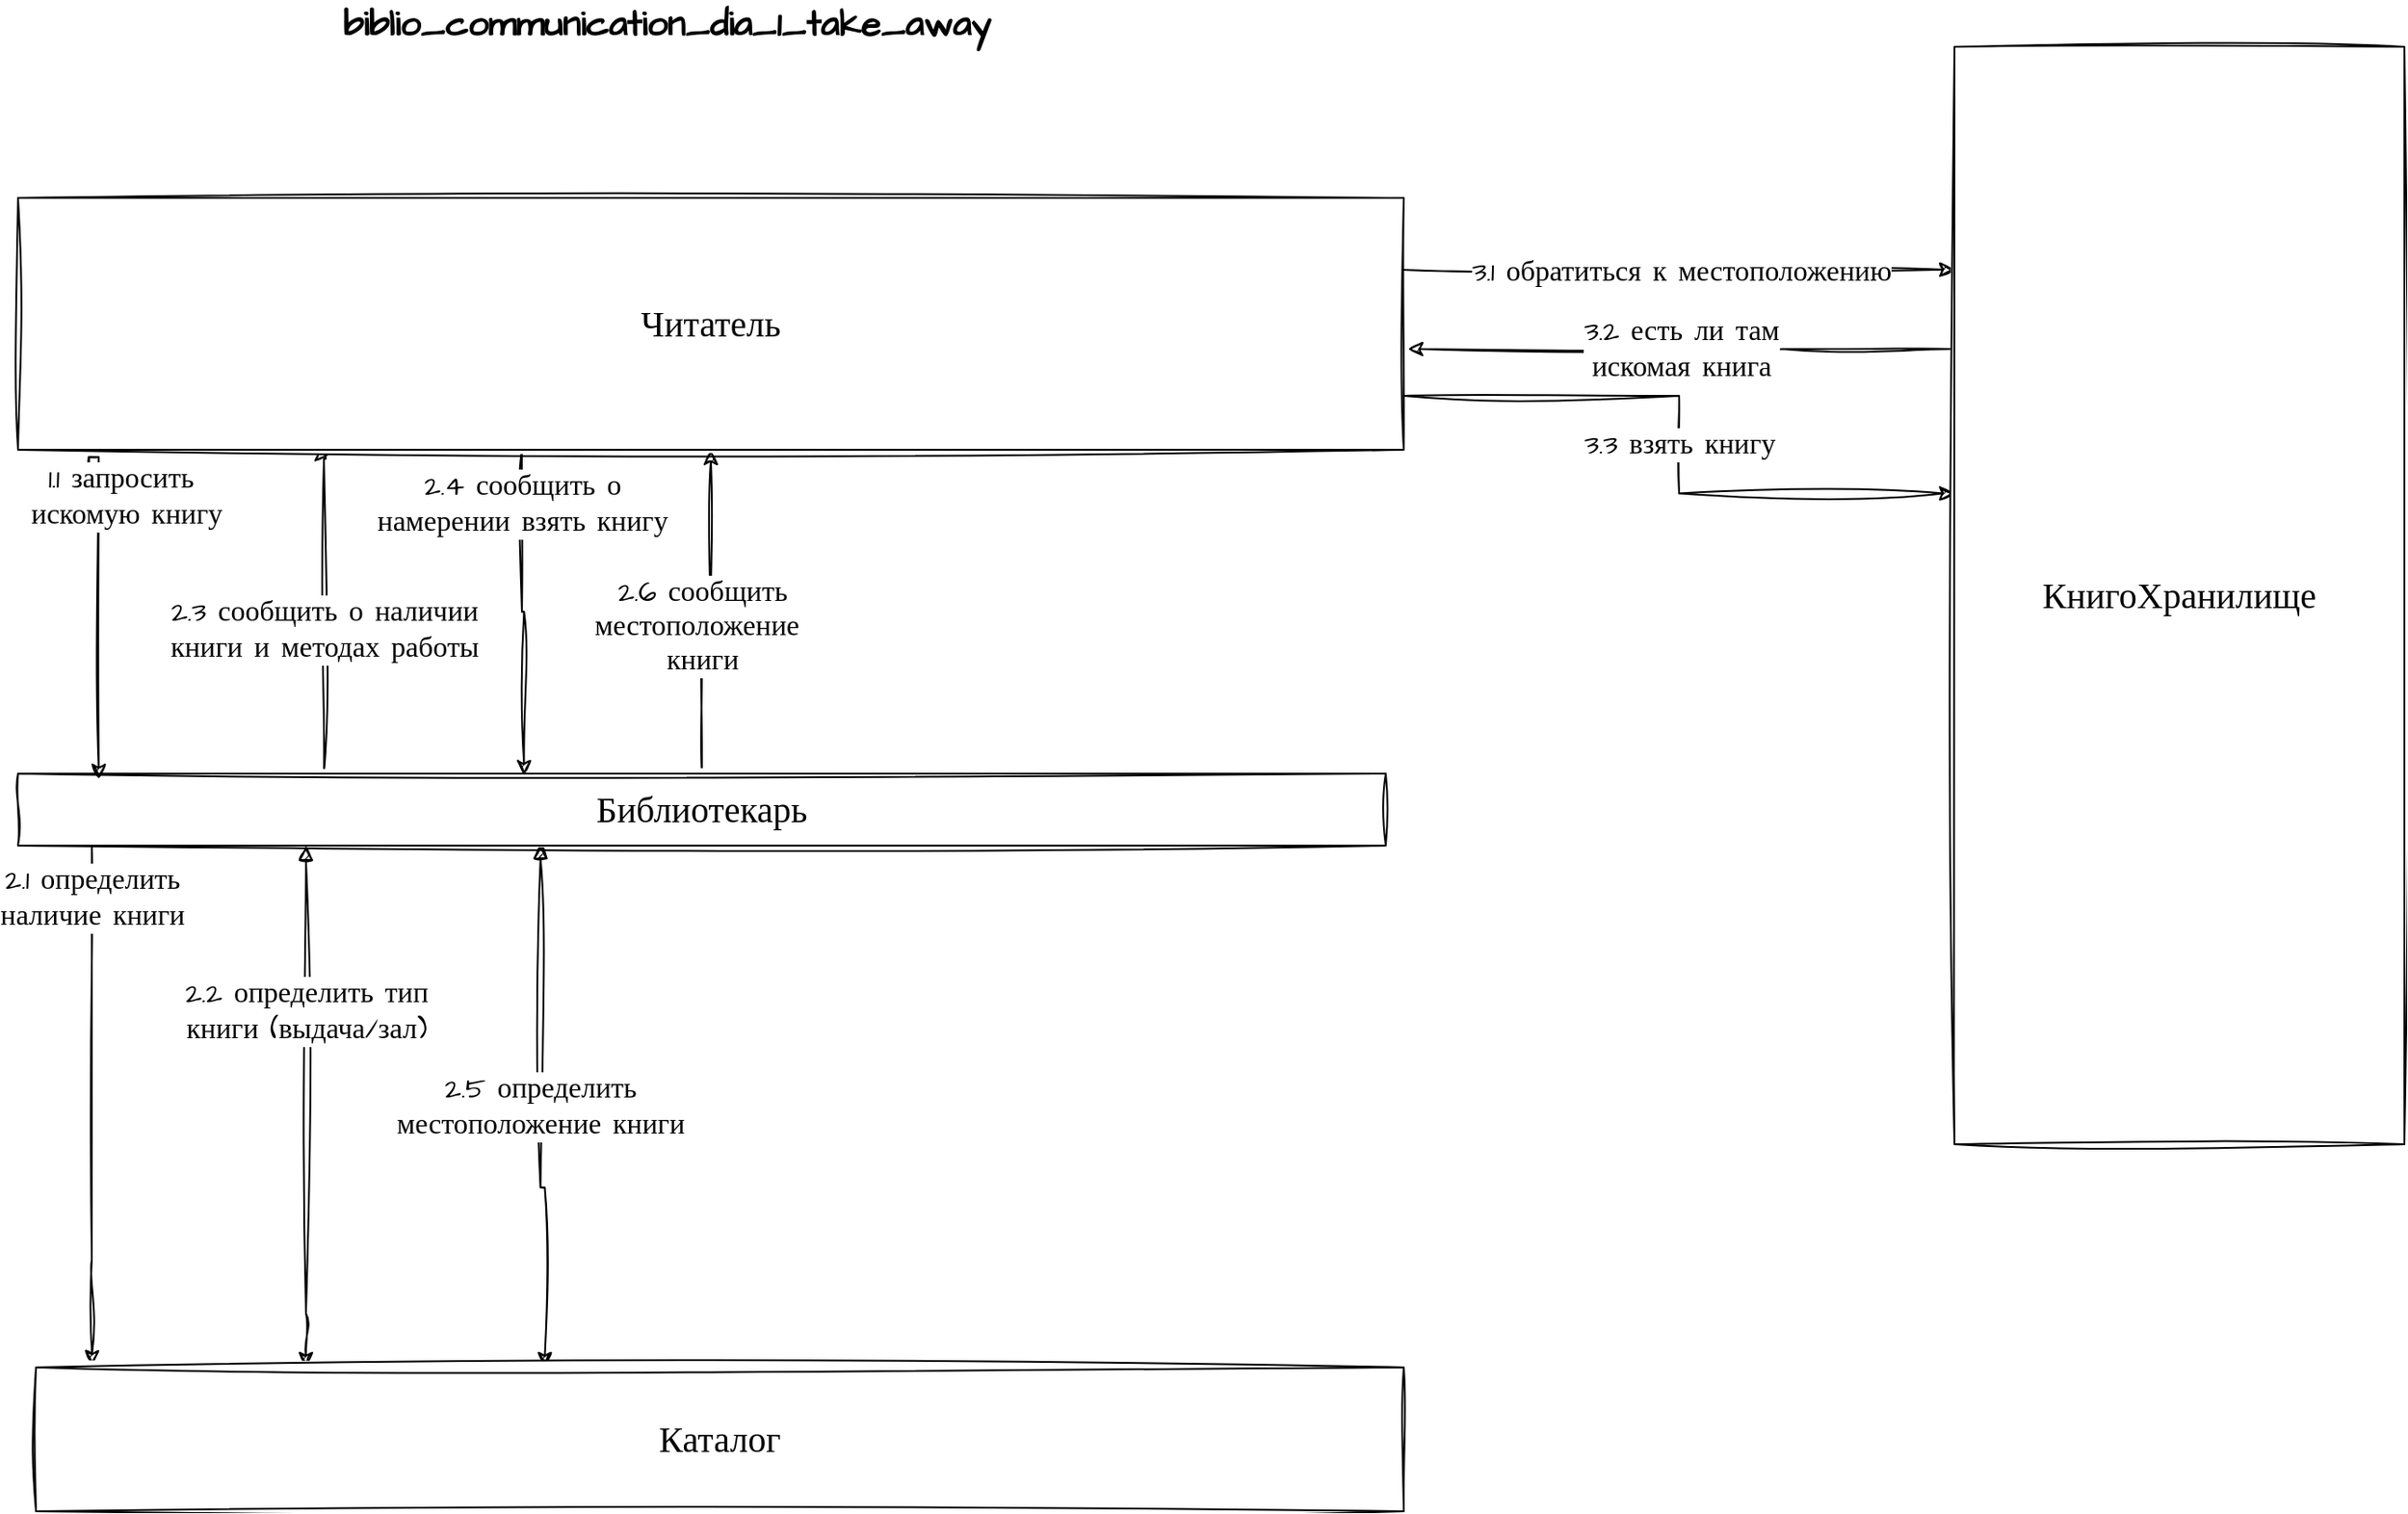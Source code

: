 <mxfile version="21.7.2" type="device">
  <diagram name="Страница — 1" id="2Q3IhjSLfzELNbrJtqsr">
    <mxGraphModel dx="1434" dy="1927" grid="1" gridSize="10" guides="1" tooltips="1" connect="1" arrows="1" fold="1" page="1" pageScale="1" pageWidth="827" pageHeight="1169" math="0" shadow="0">
      <root>
        <mxCell id="0" />
        <mxCell id="1" parent="0" />
        <mxCell id="Ikadetjm3nNki8M43ZyB-2" value="biblio_communication_dia_1_take_away" style="text;align=center;fontStyle=1;verticalAlign=middle;spacingLeft=3;spacingRight=3;strokeColor=none;rotatable=0;points=[[0,0.5],[1,0.5]];portConstraint=eastwest;html=1;fontSize=20;fontFamily=Architects Daughter;" vertex="1" parent="1">
          <mxGeometry x="360" y="-110" width="80" height="26" as="geometry" />
        </mxCell>
        <mxCell id="Ikadetjm3nNki8M43ZyB-14" value="2.2 определить тип&lt;br style=&quot;border-color: var(--border-color);&quot;&gt;книги (выдача/зал)" style="edgeStyle=orthogonalEdgeStyle;rounded=0;sketch=1;hachureGap=4;jiggle=2;curveFitting=1;orthogonalLoop=1;jettySize=auto;html=1;fontFamily=Architects Daughter;fontSource=https%3A%2F%2Ffonts.googleapis.com%2Fcss%3Ffamily%3DArchitects%2BDaughter;fontSize=16;startArrow=block;startFill=1;" edge="1" parent="1" source="Ikadetjm3nNki8M43ZyB-3" target="Ikadetjm3nNki8M43ZyB-8">
          <mxGeometry x="-0.368" relative="1" as="geometry">
            <Array as="points">
              <mxPoint x="200" y="620" />
              <mxPoint x="200" y="620" />
            </Array>
            <mxPoint as="offset" />
          </mxGeometry>
        </mxCell>
        <mxCell id="Ikadetjm3nNki8M43ZyB-19" value="2.3 сообщить о наличии &lt;br&gt;книги и методах работы" style="edgeStyle=orthogonalEdgeStyle;rounded=0;sketch=1;hachureGap=4;jiggle=2;curveFitting=1;orthogonalLoop=1;jettySize=auto;html=1;entryX=0.225;entryY=1.017;entryDx=0;entryDy=0;entryPerimeter=0;fontFamily=Architects Daughter;fontSource=https%3A%2F%2Ffonts.googleapis.com%2Fcss%3Ffamily%3DArchitects%2BDaughter;fontSize=16;" edge="1" parent="1" source="Ikadetjm3nNki8M43ZyB-3" target="Ikadetjm3nNki8M43ZyB-4">
          <mxGeometry x="-0.111" relative="1" as="geometry">
            <Array as="points">
              <mxPoint x="210" y="145" />
              <mxPoint x="211" y="145" />
            </Array>
            <mxPoint as="offset" />
          </mxGeometry>
        </mxCell>
        <mxCell id="Ikadetjm3nNki8M43ZyB-22" value="2.5 определить &lt;br&gt;местоположение книги" style="edgeStyle=orthogonalEdgeStyle;rounded=0;sketch=1;hachureGap=4;jiggle=2;curveFitting=1;orthogonalLoop=1;jettySize=auto;html=1;entryX=0.372;entryY=0;entryDx=0;entryDy=0;entryPerimeter=0;fontFamily=Architects Daughter;fontSource=https%3A%2F%2Ffonts.googleapis.com%2Fcss%3Ffamily%3DArchitects%2BDaughter;fontSize=16;exitX=0.382;exitY=0.975;exitDx=0;exitDy=0;exitPerimeter=0;startArrow=block;startFill=1;" edge="1" parent="1" source="Ikadetjm3nNki8M43ZyB-3" target="Ikadetjm3nNki8M43ZyB-8">
          <mxGeometry relative="1" as="geometry">
            <Array as="points">
              <mxPoint x="330" y="550" />
              <mxPoint x="333" y="550" />
            </Array>
          </mxGeometry>
        </mxCell>
        <mxCell id="Ikadetjm3nNki8M43ZyB-23" value="2.1 определить&lt;br style=&quot;border-color: var(--border-color);&quot;&gt;наличие книги" style="edgeStyle=orthogonalEdgeStyle;rounded=0;sketch=1;hachureGap=4;jiggle=2;curveFitting=1;orthogonalLoop=1;jettySize=auto;html=1;entryX=0.041;entryY=-0.012;entryDx=0;entryDy=0;entryPerimeter=0;fontFamily=Architects Daughter;fontSource=https%3A%2F%2Ffonts.googleapis.com%2Fcss%3Ffamily%3DArchitects%2BDaughter;fontSize=16;exitX=0.054;exitY=1;exitDx=0;exitDy=0;exitPerimeter=0;" edge="1" parent="1" source="Ikadetjm3nNki8M43ZyB-3" target="Ikadetjm3nNki8M43ZyB-8">
          <mxGeometry x="-0.8" relative="1" as="geometry">
            <mxPoint x="-69" y="310" as="sourcePoint" />
            <mxPoint x="-60.24" y="599.04" as="targetPoint" />
            <Array as="points">
              <mxPoint x="81" y="590" />
              <mxPoint x="81" y="590" />
            </Array>
            <mxPoint as="offset" />
          </mxGeometry>
        </mxCell>
        <mxCell id="Ikadetjm3nNki8M43ZyB-24" value="2.6 сообщить&lt;br&gt;местоположение&amp;nbsp;&lt;br&gt;книги" style="edgeStyle=orthogonalEdgeStyle;rounded=0;sketch=1;hachureGap=4;jiggle=2;curveFitting=1;orthogonalLoop=1;jettySize=auto;html=1;entryX=0.5;entryY=1;entryDx=0;entryDy=0;fontFamily=Architects Daughter;fontSource=https%3A%2F%2Ffonts.googleapis.com%2Fcss%3Ffamily%3DArchitects%2BDaughter;fontSize=16;" edge="1" parent="1" source="Ikadetjm3nNki8M43ZyB-3" target="Ikadetjm3nNki8M43ZyB-4">
          <mxGeometry x="-0.111" relative="1" as="geometry">
            <mxPoint as="offset" />
          </mxGeometry>
        </mxCell>
        <mxCell id="Ikadetjm3nNki8M43ZyB-3" value="Библиотекарь" style="html=1;whiteSpace=wrap;sketch=1;hachureGap=4;jiggle=2;curveFitting=1;fontFamily=Architects Daughter;fontSource=https%3A%2F%2Ffonts.googleapis.com%2Fcss%3Ffamily%3DArchitects%2BDaughter;fontSize=20;" vertex="1" parent="1">
          <mxGeometry x="40" y="320" width="760" height="40" as="geometry" />
        </mxCell>
        <mxCell id="Ikadetjm3nNki8M43ZyB-6" value="1.1 запросить&amp;nbsp;&lt;br&gt;искомую книгу" style="edgeStyle=orthogonalEdgeStyle;rounded=0;sketch=1;hachureGap=4;jiggle=2;curveFitting=1;orthogonalLoop=1;jettySize=auto;html=1;fontFamily=Architects Daughter;fontSource=https%3A%2F%2Ffonts.googleapis.com%2Fcss%3Ffamily%3DArchitects%2BDaughter;fontSize=16;exitX=0.051;exitY=1.067;exitDx=0;exitDy=0;exitPerimeter=0;entryX=0.059;entryY=0.075;entryDx=0;entryDy=0;entryPerimeter=0;" edge="1" parent="1" source="Ikadetjm3nNki8M43ZyB-4" target="Ikadetjm3nNki8M43ZyB-3">
          <mxGeometry x="-0.654" y="15" relative="1" as="geometry">
            <Array as="points">
              <mxPoint x="85" y="144" />
            </Array>
            <mxPoint as="offset" />
          </mxGeometry>
        </mxCell>
        <mxCell id="Ikadetjm3nNki8M43ZyB-21" value="2.4 сообщить о &lt;br&gt;намерении взять книгу" style="edgeStyle=orthogonalEdgeStyle;rounded=0;sketch=1;hachureGap=4;jiggle=2;curveFitting=1;orthogonalLoop=1;jettySize=auto;html=1;entryX=0.37;entryY=0.025;entryDx=0;entryDy=0;entryPerimeter=0;fontFamily=Architects Daughter;fontSource=https%3A%2F%2Ffonts.googleapis.com%2Fcss%3Ffamily%3DArchitects%2BDaughter;fontSize=16;" edge="1" parent="1" source="Ikadetjm3nNki8M43ZyB-4" target="Ikadetjm3nNki8M43ZyB-3">
          <mxGeometry x="-0.671" relative="1" as="geometry">
            <Array as="points">
              <mxPoint x="320" y="230" />
              <mxPoint x="321" y="230" />
            </Array>
            <mxPoint as="offset" />
          </mxGeometry>
        </mxCell>
        <mxCell id="Ikadetjm3nNki8M43ZyB-27" value="3.1 обратиться к местоположению" style="edgeStyle=orthogonalEdgeStyle;rounded=0;sketch=1;hachureGap=4;jiggle=2;curveFitting=1;orthogonalLoop=1;jettySize=auto;html=1;entryX=0;entryY=0.203;entryDx=0;entryDy=0;entryPerimeter=0;fontFamily=Architects Daughter;fontSource=https%3A%2F%2Ffonts.googleapis.com%2Fcss%3Ffamily%3DArchitects%2BDaughter;fontSize=16;" edge="1" parent="1" target="Ikadetjm3nNki8M43ZyB-25">
          <mxGeometry relative="1" as="geometry">
            <mxPoint x="810" y="40" as="sourcePoint" />
            <mxPoint x="1070" y="62.5" as="targetPoint" />
          </mxGeometry>
        </mxCell>
        <mxCell id="Ikadetjm3nNki8M43ZyB-30" value="3.3 взять книгу" style="edgeStyle=orthogonalEdgeStyle;rounded=0;sketch=1;hachureGap=4;jiggle=2;curveFitting=1;orthogonalLoop=1;jettySize=auto;html=1;entryX=0;entryY=0.407;entryDx=0;entryDy=0;entryPerimeter=0;fontFamily=Architects Daughter;fontSource=https%3A%2F%2Ffonts.googleapis.com%2Fcss%3Ffamily%3DArchitects%2BDaughter;fontSize=16;" edge="1" parent="1" source="Ikadetjm3nNki8M43ZyB-4" target="Ikadetjm3nNki8M43ZyB-25">
          <mxGeometry relative="1" as="geometry">
            <Array as="points">
              <mxPoint x="963" y="110" />
              <mxPoint x="963" y="164" />
            </Array>
          </mxGeometry>
        </mxCell>
        <mxCell id="Ikadetjm3nNki8M43ZyB-4" value="Читатель" style="html=1;whiteSpace=wrap;sketch=1;hachureGap=4;jiggle=2;curveFitting=1;fontFamily=Architects Daughter;fontSource=https%3A%2F%2Ffonts.googleapis.com%2Fcss%3Ffamily%3DArchitects%2BDaughter;fontSize=20;" vertex="1" parent="1">
          <mxGeometry x="40" width="770" height="140" as="geometry" />
        </mxCell>
        <mxCell id="Ikadetjm3nNki8M43ZyB-8" value="Каталог" style="html=1;whiteSpace=wrap;sketch=1;hachureGap=4;jiggle=2;curveFitting=1;fontFamily=Architects Daughter;fontSource=https%3A%2F%2Ffonts.googleapis.com%2Fcss%3Ffamily%3DArchitects%2BDaughter;fontSize=20;" vertex="1" parent="1">
          <mxGeometry x="50" y="650" width="760" height="80" as="geometry" />
        </mxCell>
        <mxCell id="Ikadetjm3nNki8M43ZyB-29" value="3.2 есть ли там&lt;br&gt;искомая книга" style="edgeStyle=orthogonalEdgeStyle;rounded=0;sketch=1;hachureGap=4;jiggle=2;curveFitting=1;orthogonalLoop=1;jettySize=auto;html=1;entryX=1.003;entryY=0.6;entryDx=0;entryDy=0;entryPerimeter=0;fontFamily=Architects Daughter;fontSource=https%3A%2F%2Ffonts.googleapis.com%2Fcss%3Ffamily%3DArchitects%2BDaughter;fontSize=16;" edge="1" parent="1" source="Ikadetjm3nNki8M43ZyB-25" target="Ikadetjm3nNki8M43ZyB-4">
          <mxGeometry relative="1" as="geometry">
            <Array as="points">
              <mxPoint x="1020" y="84" />
              <mxPoint x="1020" y="84" />
            </Array>
          </mxGeometry>
        </mxCell>
        <mxCell id="Ikadetjm3nNki8M43ZyB-25" value="КнигоХранилище" style="html=1;whiteSpace=wrap;sketch=1;hachureGap=4;jiggle=2;curveFitting=1;fontFamily=Architects Daughter;fontSource=https%3A%2F%2Ffonts.googleapis.com%2Fcss%3Ffamily%3DArchitects%2BDaughter;fontSize=20;" vertex="1" parent="1">
          <mxGeometry x="1116" y="-84" width="250" height="610" as="geometry" />
        </mxCell>
      </root>
    </mxGraphModel>
  </diagram>
</mxfile>
